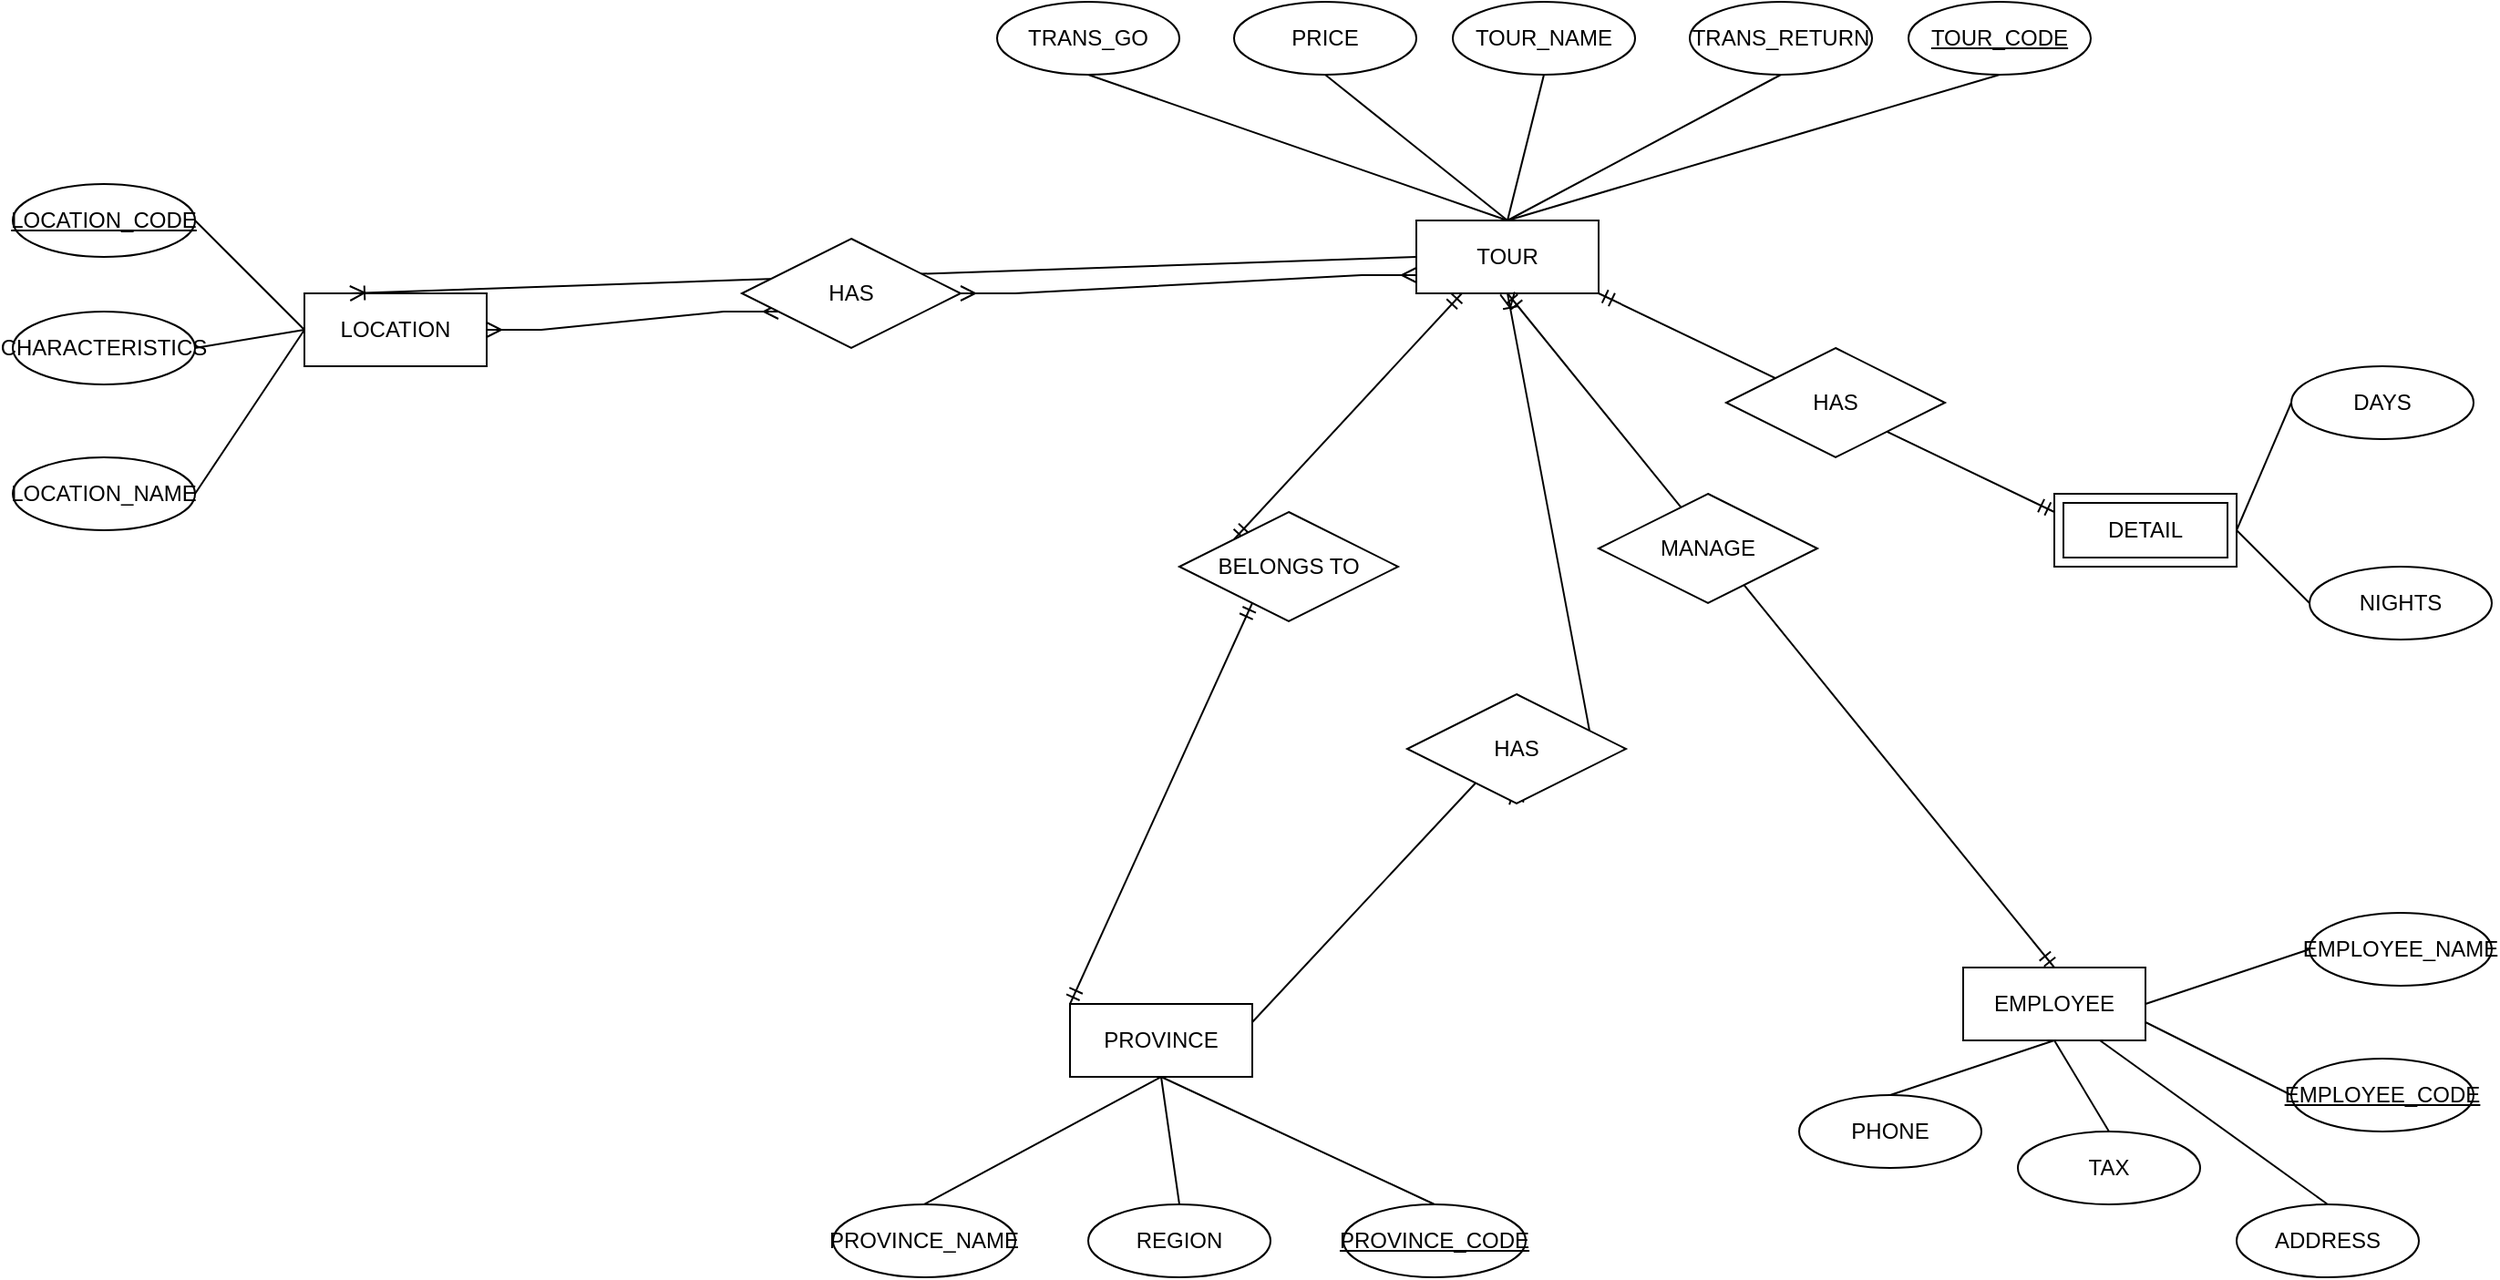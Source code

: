 <mxfile version="24.7.6">
  <diagram name="Page-1" id="rmgHdwg5Ab3pF3dVVto7">
    <mxGraphModel dx="1957" dy="1077" grid="1" gridSize="10" guides="1" tooltips="1" connect="1" arrows="1" fold="1" page="1" pageScale="1" pageWidth="850" pageHeight="1100" math="0" shadow="0">
      <root>
        <mxCell id="0" />
        <mxCell id="1" parent="0" />
        <mxCell id="onoX4jcqbB0CSbZ5sv_V-1" value="TOUR_CODE" style="ellipse;whiteSpace=wrap;html=1;align=center;fontStyle=4;" vertex="1" parent="1">
          <mxGeometry x="640" y="130" width="100" height="40" as="geometry" />
        </mxCell>
        <mxCell id="onoX4jcqbB0CSbZ5sv_V-2" value="LOCATION_CODE" style="ellipse;whiteSpace=wrap;html=1;align=center;fontStyle=4;" vertex="1" parent="1">
          <mxGeometry x="-400" y="230" width="100" height="40" as="geometry" />
        </mxCell>
        <mxCell id="onoX4jcqbB0CSbZ5sv_V-3" value="PROVINCE_CODE" style="ellipse;whiteSpace=wrap;html=1;align=center;fontStyle=4;" vertex="1" parent="1">
          <mxGeometry x="330" y="790" width="100" height="40" as="geometry" />
        </mxCell>
        <mxCell id="onoX4jcqbB0CSbZ5sv_V-4" value="TOUR" style="whiteSpace=wrap;html=1;align=center;" vertex="1" parent="1">
          <mxGeometry x="370" y="250" width="100" height="40" as="geometry" />
        </mxCell>
        <mxCell id="onoX4jcqbB0CSbZ5sv_V-5" value="LOCATION" style="whiteSpace=wrap;html=1;align=center;" vertex="1" parent="1">
          <mxGeometry x="-240" y="290" width="100" height="40" as="geometry" />
        </mxCell>
        <mxCell id="onoX4jcqbB0CSbZ5sv_V-6" value="PROVINCE" style="whiteSpace=wrap;html=1;align=center;" vertex="1" parent="1">
          <mxGeometry x="180" y="680" width="100" height="40" as="geometry" />
        </mxCell>
        <mxCell id="onoX4jcqbB0CSbZ5sv_V-7" value="EMPLOYEE" style="whiteSpace=wrap;html=1;align=center;" vertex="1" parent="1">
          <mxGeometry x="670" y="660" width="100" height="40" as="geometry" />
        </mxCell>
        <mxCell id="onoX4jcqbB0CSbZ5sv_V-8" value="TOUR_NAME" style="ellipse;whiteSpace=wrap;html=1;align=center;" vertex="1" parent="1">
          <mxGeometry x="390" y="130" width="100" height="40" as="geometry" />
        </mxCell>
        <mxCell id="onoX4jcqbB0CSbZ5sv_V-10" value="TRANS_GO" style="ellipse;whiteSpace=wrap;html=1;align=center;" vertex="1" parent="1">
          <mxGeometry x="140" y="130" width="100" height="40" as="geometry" />
        </mxCell>
        <mxCell id="onoX4jcqbB0CSbZ5sv_V-11" value="TRANS_RETURN" style="ellipse;whiteSpace=wrap;html=1;align=center;" vertex="1" parent="1">
          <mxGeometry x="520" y="130" width="100" height="40" as="geometry" />
        </mxCell>
        <mxCell id="onoX4jcqbB0CSbZ5sv_V-12" value="PRICE" style="ellipse;whiteSpace=wrap;html=1;align=center;" vertex="1" parent="1">
          <mxGeometry x="270" y="130" width="100" height="40" as="geometry" />
        </mxCell>
        <mxCell id="onoX4jcqbB0CSbZ5sv_V-13" value="LOCATION_NAME" style="ellipse;whiteSpace=wrap;html=1;align=center;" vertex="1" parent="1">
          <mxGeometry x="-400" y="380" width="100" height="40" as="geometry" />
        </mxCell>
        <mxCell id="onoX4jcqbB0CSbZ5sv_V-14" value="" style="endArrow=none;html=1;rounded=0;exitX=0.5;exitY=1;exitDx=0;exitDy=0;entryX=0.5;entryY=0;entryDx=0;entryDy=0;" edge="1" parent="1" source="onoX4jcqbB0CSbZ5sv_V-10" target="onoX4jcqbB0CSbZ5sv_V-4">
          <mxGeometry relative="1" as="geometry">
            <mxPoint x="410" y="390" as="sourcePoint" />
            <mxPoint x="570" y="390" as="targetPoint" />
          </mxGeometry>
        </mxCell>
        <mxCell id="onoX4jcqbB0CSbZ5sv_V-15" value="" style="endArrow=none;html=1;rounded=0;exitX=0.5;exitY=1;exitDx=0;exitDy=0;entryX=0.5;entryY=0;entryDx=0;entryDy=0;" edge="1" parent="1" source="onoX4jcqbB0CSbZ5sv_V-12" target="onoX4jcqbB0CSbZ5sv_V-4">
          <mxGeometry relative="1" as="geometry">
            <mxPoint x="410" y="390" as="sourcePoint" />
            <mxPoint x="420" y="250" as="targetPoint" />
          </mxGeometry>
        </mxCell>
        <mxCell id="onoX4jcqbB0CSbZ5sv_V-16" value="" style="endArrow=none;html=1;rounded=0;exitX=0.5;exitY=1;exitDx=0;exitDy=0;entryX=0.5;entryY=0;entryDx=0;entryDy=0;" edge="1" parent="1" source="onoX4jcqbB0CSbZ5sv_V-8" target="onoX4jcqbB0CSbZ5sv_V-4">
          <mxGeometry relative="1" as="geometry">
            <mxPoint x="410" y="390" as="sourcePoint" />
            <mxPoint x="570" y="390" as="targetPoint" />
          </mxGeometry>
        </mxCell>
        <mxCell id="onoX4jcqbB0CSbZ5sv_V-17" value="" style="endArrow=none;html=1;rounded=0;exitX=0.5;exitY=1;exitDx=0;exitDy=0;entryX=0.5;entryY=0;entryDx=0;entryDy=0;" edge="1" parent="1" source="onoX4jcqbB0CSbZ5sv_V-11" target="onoX4jcqbB0CSbZ5sv_V-4">
          <mxGeometry relative="1" as="geometry">
            <mxPoint x="410" y="390" as="sourcePoint" />
            <mxPoint x="570" y="390" as="targetPoint" />
          </mxGeometry>
        </mxCell>
        <mxCell id="onoX4jcqbB0CSbZ5sv_V-18" value="" style="endArrow=none;html=1;rounded=0;entryX=0.5;entryY=1;entryDx=0;entryDy=0;exitX=0.5;exitY=0;exitDx=0;exitDy=0;" edge="1" parent="1" source="onoX4jcqbB0CSbZ5sv_V-4" target="onoX4jcqbB0CSbZ5sv_V-1">
          <mxGeometry relative="1" as="geometry">
            <mxPoint x="410" y="390" as="sourcePoint" />
            <mxPoint x="570" y="390" as="targetPoint" />
          </mxGeometry>
        </mxCell>
        <mxCell id="onoX4jcqbB0CSbZ5sv_V-19" value="DETAIL" style="shape=ext;margin=3;double=1;whiteSpace=wrap;html=1;align=center;" vertex="1" parent="1">
          <mxGeometry x="720" y="400" width="100" height="40" as="geometry" />
        </mxCell>
        <mxCell id="onoX4jcqbB0CSbZ5sv_V-20" value="CHARACTERISTICS" style="ellipse;whiteSpace=wrap;html=1;align=center;" vertex="1" parent="1">
          <mxGeometry x="-400" y="300" width="100" height="40" as="geometry" />
        </mxCell>
        <mxCell id="onoX4jcqbB0CSbZ5sv_V-21" value="" style="endArrow=none;html=1;rounded=0;exitX=1;exitY=0.5;exitDx=0;exitDy=0;entryX=0;entryY=0.5;entryDx=0;entryDy=0;" edge="1" parent="1" source="onoX4jcqbB0CSbZ5sv_V-2" target="onoX4jcqbB0CSbZ5sv_V-5">
          <mxGeometry relative="1" as="geometry">
            <mxPoint x="-20" y="170" as="sourcePoint" />
            <mxPoint x="140" y="170" as="targetPoint" />
          </mxGeometry>
        </mxCell>
        <mxCell id="onoX4jcqbB0CSbZ5sv_V-22" value="" style="endArrow=none;html=1;rounded=0;exitX=1;exitY=0.5;exitDx=0;exitDy=0;entryX=0;entryY=0.5;entryDx=0;entryDy=0;" edge="1" parent="1" source="onoX4jcqbB0CSbZ5sv_V-20" target="onoX4jcqbB0CSbZ5sv_V-5">
          <mxGeometry relative="1" as="geometry">
            <mxPoint x="-20" y="170" as="sourcePoint" />
            <mxPoint x="140" y="170" as="targetPoint" />
          </mxGeometry>
        </mxCell>
        <mxCell id="onoX4jcqbB0CSbZ5sv_V-23" value="" style="endArrow=none;html=1;rounded=0;entryX=1;entryY=0.5;entryDx=0;entryDy=0;exitX=0;exitY=0.5;exitDx=0;exitDy=0;" edge="1" parent="1" source="onoX4jcqbB0CSbZ5sv_V-5" target="onoX4jcqbB0CSbZ5sv_V-13">
          <mxGeometry relative="1" as="geometry">
            <mxPoint x="-20" y="170" as="sourcePoint" />
            <mxPoint x="140" y="170" as="targetPoint" />
          </mxGeometry>
        </mxCell>
        <mxCell id="onoX4jcqbB0CSbZ5sv_V-24" value="PROVINCE_NAME" style="ellipse;whiteSpace=wrap;html=1;align=center;" vertex="1" parent="1">
          <mxGeometry x="50" y="790" width="100" height="40" as="geometry" />
        </mxCell>
        <mxCell id="onoX4jcqbB0CSbZ5sv_V-25" value="REGION" style="ellipse;whiteSpace=wrap;html=1;align=center;" vertex="1" parent="1">
          <mxGeometry x="190" y="790" width="100" height="40" as="geometry" />
        </mxCell>
        <mxCell id="onoX4jcqbB0CSbZ5sv_V-27" value="" style="endArrow=none;html=1;rounded=0;exitX=0.5;exitY=0;exitDx=0;exitDy=0;entryX=0.5;entryY=1;entryDx=0;entryDy=0;" edge="1" parent="1" source="onoX4jcqbB0CSbZ5sv_V-24" target="onoX4jcqbB0CSbZ5sv_V-6">
          <mxGeometry relative="1" as="geometry">
            <mxPoint x="210" y="360" as="sourcePoint" />
            <mxPoint x="370" y="360" as="targetPoint" />
          </mxGeometry>
        </mxCell>
        <mxCell id="onoX4jcqbB0CSbZ5sv_V-28" value="" style="endArrow=none;html=1;rounded=0;exitX=0.5;exitY=1;exitDx=0;exitDy=0;entryX=0.5;entryY=0;entryDx=0;entryDy=0;" edge="1" parent="1" source="onoX4jcqbB0CSbZ5sv_V-6" target="onoX4jcqbB0CSbZ5sv_V-25">
          <mxGeometry relative="1" as="geometry">
            <mxPoint x="210" y="360" as="sourcePoint" />
            <mxPoint x="370" y="360" as="targetPoint" />
          </mxGeometry>
        </mxCell>
        <mxCell id="onoX4jcqbB0CSbZ5sv_V-29" value="" style="endArrow=none;html=1;rounded=0;exitX=0.5;exitY=1;exitDx=0;exitDy=0;entryX=0.5;entryY=0;entryDx=0;entryDy=0;" edge="1" parent="1" source="onoX4jcqbB0CSbZ5sv_V-6" target="onoX4jcqbB0CSbZ5sv_V-3">
          <mxGeometry relative="1" as="geometry">
            <mxPoint x="210" y="360" as="sourcePoint" />
            <mxPoint x="370" y="360" as="targetPoint" />
          </mxGeometry>
        </mxCell>
        <mxCell id="onoX4jcqbB0CSbZ5sv_V-31" value="DAYS" style="ellipse;whiteSpace=wrap;html=1;align=center;" vertex="1" parent="1">
          <mxGeometry x="850" y="330" width="100" height="40" as="geometry" />
        </mxCell>
        <mxCell id="onoX4jcqbB0CSbZ5sv_V-32" value="NIGHTS" style="ellipse;whiteSpace=wrap;html=1;align=center;" vertex="1" parent="1">
          <mxGeometry x="860" y="440" width="100" height="40" as="geometry" />
        </mxCell>
        <mxCell id="onoX4jcqbB0CSbZ5sv_V-33" value="" style="endArrow=none;html=1;rounded=0;exitX=1;exitY=0.5;exitDx=0;exitDy=0;entryX=0;entryY=0.5;entryDx=0;entryDy=0;" edge="1" parent="1" source="onoX4jcqbB0CSbZ5sv_V-19" target="onoX4jcqbB0CSbZ5sv_V-31">
          <mxGeometry relative="1" as="geometry">
            <mxPoint x="540" y="360" as="sourcePoint" />
            <mxPoint x="700" y="360" as="targetPoint" />
          </mxGeometry>
        </mxCell>
        <mxCell id="onoX4jcqbB0CSbZ5sv_V-34" value="" style="endArrow=none;html=1;rounded=0;entryX=0;entryY=0.5;entryDx=0;entryDy=0;exitX=1;exitY=0.5;exitDx=0;exitDy=0;" edge="1" parent="1" source="onoX4jcqbB0CSbZ5sv_V-19" target="onoX4jcqbB0CSbZ5sv_V-32">
          <mxGeometry relative="1" as="geometry">
            <mxPoint x="540" y="360" as="sourcePoint" />
            <mxPoint x="700" y="360" as="targetPoint" />
          </mxGeometry>
        </mxCell>
        <mxCell id="onoX4jcqbB0CSbZ5sv_V-35" value="EMPLOYEE_CODE" style="ellipse;whiteSpace=wrap;html=1;align=center;fontStyle=4;" vertex="1" parent="1">
          <mxGeometry x="850" y="710" width="100" height="40" as="geometry" />
        </mxCell>
        <mxCell id="onoX4jcqbB0CSbZ5sv_V-36" value="EMPLOYEE_NAME" style="ellipse;whiteSpace=wrap;html=1;align=center;" vertex="1" parent="1">
          <mxGeometry x="860" y="630" width="100" height="40" as="geometry" />
        </mxCell>
        <mxCell id="onoX4jcqbB0CSbZ5sv_V-37" value="ADDRESS" style="ellipse;whiteSpace=wrap;html=1;align=center;" vertex="1" parent="1">
          <mxGeometry x="820" y="790" width="100" height="40" as="geometry" />
        </mxCell>
        <mxCell id="onoX4jcqbB0CSbZ5sv_V-38" value="PHONE" style="ellipse;whiteSpace=wrap;html=1;align=center;" vertex="1" parent="1">
          <mxGeometry x="580" y="730" width="100" height="40" as="geometry" />
        </mxCell>
        <mxCell id="onoX4jcqbB0CSbZ5sv_V-39" value="TAX" style="ellipse;whiteSpace=wrap;html=1;align=center;" vertex="1" parent="1">
          <mxGeometry x="700" y="750" width="100" height="40" as="geometry" />
        </mxCell>
        <mxCell id="onoX4jcqbB0CSbZ5sv_V-41" value="" style="endArrow=none;html=1;rounded=0;exitX=0.5;exitY=0;exitDx=0;exitDy=0;entryX=0.5;entryY=1;entryDx=0;entryDy=0;" edge="1" parent="1" source="onoX4jcqbB0CSbZ5sv_V-38" target="onoX4jcqbB0CSbZ5sv_V-7">
          <mxGeometry relative="1" as="geometry">
            <mxPoint x="330" y="380" as="sourcePoint" />
            <mxPoint x="490" y="380" as="targetPoint" />
          </mxGeometry>
        </mxCell>
        <mxCell id="onoX4jcqbB0CSbZ5sv_V-42" value="" style="endArrow=none;html=1;rounded=0;entryX=0.5;entryY=0;entryDx=0;entryDy=0;exitX=0.5;exitY=1;exitDx=0;exitDy=0;" edge="1" parent="1" source="onoX4jcqbB0CSbZ5sv_V-7" target="onoX4jcqbB0CSbZ5sv_V-39">
          <mxGeometry relative="1" as="geometry">
            <mxPoint x="330" y="380" as="sourcePoint" />
            <mxPoint x="490" y="380" as="targetPoint" />
          </mxGeometry>
        </mxCell>
        <mxCell id="onoX4jcqbB0CSbZ5sv_V-43" value="" style="endArrow=none;html=1;rounded=0;entryX=0;entryY=0.5;entryDx=0;entryDy=0;exitX=1;exitY=0.5;exitDx=0;exitDy=0;" edge="1" parent="1" source="onoX4jcqbB0CSbZ5sv_V-7" target="onoX4jcqbB0CSbZ5sv_V-36">
          <mxGeometry relative="1" as="geometry">
            <mxPoint x="330" y="380" as="sourcePoint" />
            <mxPoint x="490" y="380" as="targetPoint" />
          </mxGeometry>
        </mxCell>
        <mxCell id="onoX4jcqbB0CSbZ5sv_V-44" value="" style="endArrow=none;html=1;rounded=0;entryX=0;entryY=0.5;entryDx=0;entryDy=0;exitX=1;exitY=0.75;exitDx=0;exitDy=0;" edge="1" parent="1" source="onoX4jcqbB0CSbZ5sv_V-7" target="onoX4jcqbB0CSbZ5sv_V-35">
          <mxGeometry relative="1" as="geometry">
            <mxPoint x="330" y="380" as="sourcePoint" />
            <mxPoint x="490" y="380" as="targetPoint" />
          </mxGeometry>
        </mxCell>
        <mxCell id="onoX4jcqbB0CSbZ5sv_V-45" value="" style="endArrow=none;html=1;rounded=0;exitX=0.75;exitY=1;exitDx=0;exitDy=0;entryX=0.5;entryY=0;entryDx=0;entryDy=0;" edge="1" parent="1" source="onoX4jcqbB0CSbZ5sv_V-7" target="onoX4jcqbB0CSbZ5sv_V-37">
          <mxGeometry relative="1" as="geometry">
            <mxPoint x="330" y="380" as="sourcePoint" />
            <mxPoint x="490" y="380" as="targetPoint" />
          </mxGeometry>
        </mxCell>
        <mxCell id="onoX4jcqbB0CSbZ5sv_V-46" value="" style="fontSize=12;html=1;endArrow=ERmandOne;startArrow=ERmandOne;rounded=0;exitX=0.5;exitY=0;exitDx=0;exitDy=0;entryX=0.5;entryY=1;entryDx=0;entryDy=0;" edge="1" parent="1" source="onoX4jcqbB0CSbZ5sv_V-7" target="onoX4jcqbB0CSbZ5sv_V-4">
          <mxGeometry width="100" height="100" relative="1" as="geometry">
            <mxPoint x="360" y="430" as="sourcePoint" />
            <mxPoint x="460" y="330" as="targetPoint" />
          </mxGeometry>
        </mxCell>
        <mxCell id="onoX4jcqbB0CSbZ5sv_V-47" value="MANAGE" style="shape=rhombus;perimeter=rhombusPerimeter;whiteSpace=wrap;html=1;align=center;" vertex="1" parent="1">
          <mxGeometry x="470" y="400" width="120" height="60" as="geometry" />
        </mxCell>
        <mxCell id="onoX4jcqbB0CSbZ5sv_V-51" value="" style="fontSize=12;html=1;endArrow=ERmandOne;startArrow=ERmandOne;rounded=0;entryX=1;entryY=1;entryDx=0;entryDy=0;exitX=0;exitY=0.25;exitDx=0;exitDy=0;" edge="1" parent="1" source="onoX4jcqbB0CSbZ5sv_V-19" target="onoX4jcqbB0CSbZ5sv_V-4">
          <mxGeometry width="100" height="100" relative="1" as="geometry">
            <mxPoint x="360" y="430" as="sourcePoint" />
            <mxPoint x="460" y="330" as="targetPoint" />
          </mxGeometry>
        </mxCell>
        <mxCell id="onoX4jcqbB0CSbZ5sv_V-50" value="HAS" style="shape=rhombus;perimeter=rhombusPerimeter;whiteSpace=wrap;html=1;align=center;" vertex="1" parent="1">
          <mxGeometry x="540" y="320" width="120" height="60" as="geometry" />
        </mxCell>
        <mxCell id="onoX4jcqbB0CSbZ5sv_V-52" value="" style="fontSize=12;html=1;endArrow=ERmandOne;startArrow=ERmandOne;rounded=0;entryX=0.25;entryY=1;entryDx=0;entryDy=0;exitX=0;exitY=0;exitDx=0;exitDy=0;" edge="1" parent="1" source="onoX4jcqbB0CSbZ5sv_V-54" target="onoX4jcqbB0CSbZ5sv_V-4">
          <mxGeometry width="100" height="100" relative="1" as="geometry">
            <mxPoint x="360" y="430" as="sourcePoint" />
            <mxPoint x="460" y="330" as="targetPoint" />
          </mxGeometry>
        </mxCell>
        <mxCell id="onoX4jcqbB0CSbZ5sv_V-55" value="" style="fontSize=12;html=1;endArrow=ERmandOne;startArrow=ERmandOne;rounded=0;entryX=0.25;entryY=1;entryDx=0;entryDy=0;exitX=0;exitY=0;exitDx=0;exitDy=0;" edge="1" parent="1" source="onoX4jcqbB0CSbZ5sv_V-6" target="onoX4jcqbB0CSbZ5sv_V-54">
          <mxGeometry width="100" height="100" relative="1" as="geometry">
            <mxPoint x="180" y="680" as="sourcePoint" />
            <mxPoint x="395" y="290" as="targetPoint" />
          </mxGeometry>
        </mxCell>
        <mxCell id="onoX4jcqbB0CSbZ5sv_V-54" value="BELONGS TO" style="shape=rhombus;perimeter=rhombusPerimeter;whiteSpace=wrap;html=1;align=center;" vertex="1" parent="1">
          <mxGeometry x="240" y="410" width="120" height="60" as="geometry" />
        </mxCell>
        <mxCell id="onoX4jcqbB0CSbZ5sv_V-59" value="" style="fontSize=12;html=1;endArrow=ERoneToMany;rounded=0;exitX=1;exitY=0.25;exitDx=0;exitDy=0;entryX=0.5;entryY=1;entryDx=0;entryDy=0;" edge="1" parent="1" source="onoX4jcqbB0CSbZ5sv_V-60" target="onoX4jcqbB0CSbZ5sv_V-4">
          <mxGeometry width="100" height="100" relative="1" as="geometry">
            <mxPoint x="360" y="430" as="sourcePoint" />
            <mxPoint x="460" y="330" as="targetPoint" />
            <Array as="points" />
          </mxGeometry>
        </mxCell>
        <mxCell id="onoX4jcqbB0CSbZ5sv_V-61" value="" style="fontSize=12;html=1;endArrow=ERoneToMany;rounded=0;exitX=1;exitY=0.25;exitDx=0;exitDy=0;entryX=0.5;entryY=1;entryDx=0;entryDy=0;" edge="1" parent="1" source="onoX4jcqbB0CSbZ5sv_V-6" target="onoX4jcqbB0CSbZ5sv_V-60">
          <mxGeometry width="100" height="100" relative="1" as="geometry">
            <mxPoint x="280" y="690" as="sourcePoint" />
            <mxPoint x="420" y="290" as="targetPoint" />
            <Array as="points">
              <mxPoint x="420" y="540" />
            </Array>
          </mxGeometry>
        </mxCell>
        <mxCell id="onoX4jcqbB0CSbZ5sv_V-60" value="HAS" style="shape=rhombus;perimeter=rhombusPerimeter;whiteSpace=wrap;html=1;align=center;" vertex="1" parent="1">
          <mxGeometry x="365" y="510" width="120" height="60" as="geometry" />
        </mxCell>
        <mxCell id="onoX4jcqbB0CSbZ5sv_V-62" value="" style="fontSize=12;html=1;endArrow=ERoneToMany;rounded=0;exitX=0;exitY=0.5;exitDx=0;exitDy=0;entryX=0.25;entryY=0;entryDx=0;entryDy=0;" edge="1" parent="1" source="onoX4jcqbB0CSbZ5sv_V-4" target="onoX4jcqbB0CSbZ5sv_V-5">
          <mxGeometry width="100" height="100" relative="1" as="geometry">
            <mxPoint x="360" y="430" as="sourcePoint" />
            <mxPoint x="460" y="330" as="targetPoint" />
          </mxGeometry>
        </mxCell>
        <mxCell id="onoX4jcqbB0CSbZ5sv_V-64" value="" style="edgeStyle=entityRelationEdgeStyle;fontSize=12;html=1;endArrow=ERmany;startArrow=ERmany;rounded=0;entryX=0;entryY=0.75;entryDx=0;entryDy=0;" edge="1" parent="1" source="onoX4jcqbB0CSbZ5sv_V-63" target="onoX4jcqbB0CSbZ5sv_V-4">
          <mxGeometry width="100" height="100" relative="1" as="geometry">
            <mxPoint x="-50" y="430" as="sourcePoint" />
            <mxPoint x="50" y="330" as="targetPoint" />
          </mxGeometry>
        </mxCell>
        <mxCell id="onoX4jcqbB0CSbZ5sv_V-65" value="" style="edgeStyle=entityRelationEdgeStyle;fontSize=12;html=1;endArrow=ERmany;startArrow=ERmany;rounded=0;entryX=0;entryY=0.75;entryDx=0;entryDy=0;" edge="1" parent="1" source="onoX4jcqbB0CSbZ5sv_V-5" target="onoX4jcqbB0CSbZ5sv_V-63">
          <mxGeometry width="100" height="100" relative="1" as="geometry">
            <mxPoint x="-140" y="310" as="sourcePoint" />
            <mxPoint x="370" y="280" as="targetPoint" />
          </mxGeometry>
        </mxCell>
        <mxCell id="onoX4jcqbB0CSbZ5sv_V-63" value="HAS" style="shape=rhombus;perimeter=rhombusPerimeter;whiteSpace=wrap;html=1;align=center;" vertex="1" parent="1">
          <mxGeometry y="260" width="120" height="60" as="geometry" />
        </mxCell>
      </root>
    </mxGraphModel>
  </diagram>
</mxfile>
